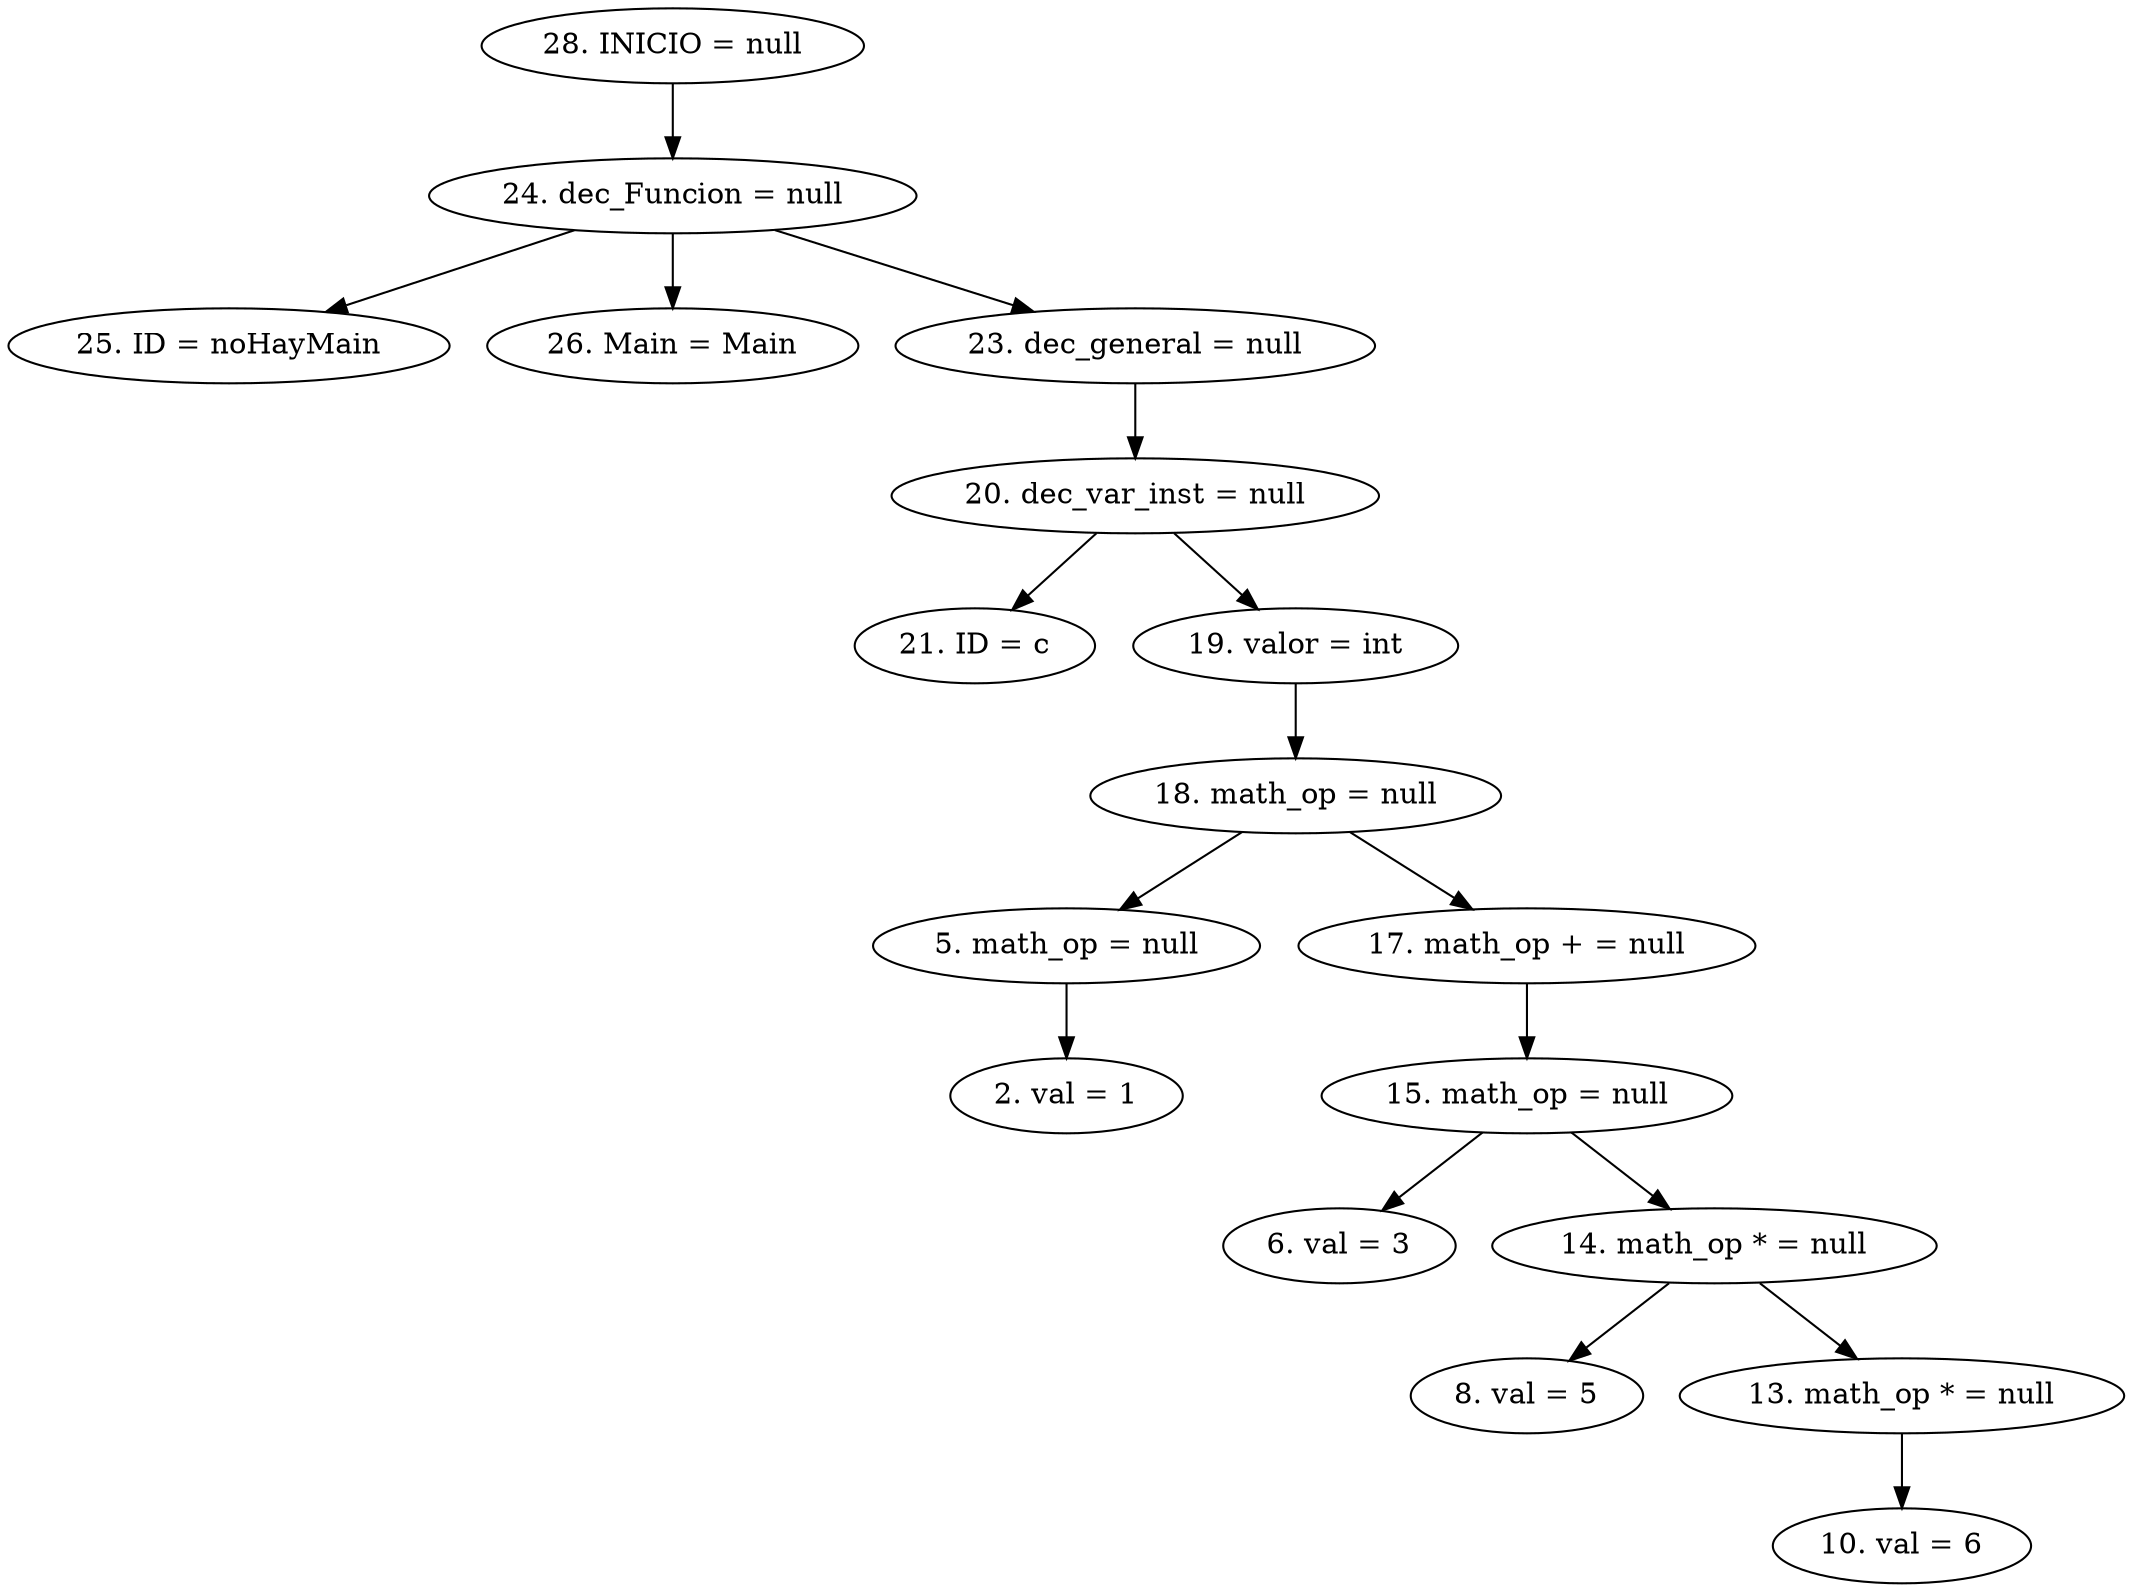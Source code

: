 digraph G {
"28. INICIO = null"->"24. dec_Funcion = null"
"24. dec_Funcion = null"->"25. ID = noHayMain"
"24. dec_Funcion = null"->"26. Main = Main"
"24. dec_Funcion = null"->"23. dec_general = null"
"23. dec_general = null"->"20. dec_var_inst = null"
"20. dec_var_inst = null"->"21. ID = c"
"20. dec_var_inst = null"->"19. valor = int"
"19. valor = int"->"18. math_op = null"
"18. math_op = null"->"5. math_op = null"
"5. math_op = null"->"2. val = 1"
"18. math_op = null"->"17. math_op + = null"
"17. math_op + = null"->"15. math_op = null"
"15. math_op = null"->"6. val = 3"
"15. math_op = null"->"14. math_op * = null"
"14. math_op * = null"->"8. val = 5"
"14. math_op * = null"->"13. math_op * = null"
"13. math_op * = null"->"10. val = 6"


}

